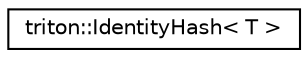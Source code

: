 digraph "Graphical Class Hierarchy"
{
  edge [fontname="Helvetica",fontsize="10",labelfontname="Helvetica",labelfontsize="10"];
  node [fontname="Helvetica",fontsize="10",shape=record];
  rankdir="LR";
  Node0 [label="triton::IdentityHash\< T \>",height=0.2,width=0.4,color="black", fillcolor="white", style="filled",URL="$classtriton_1_1IdentityHash.html",tooltip="Used as a hash function in hash tables containers (std::unordered_map, robin_map). "];
}

